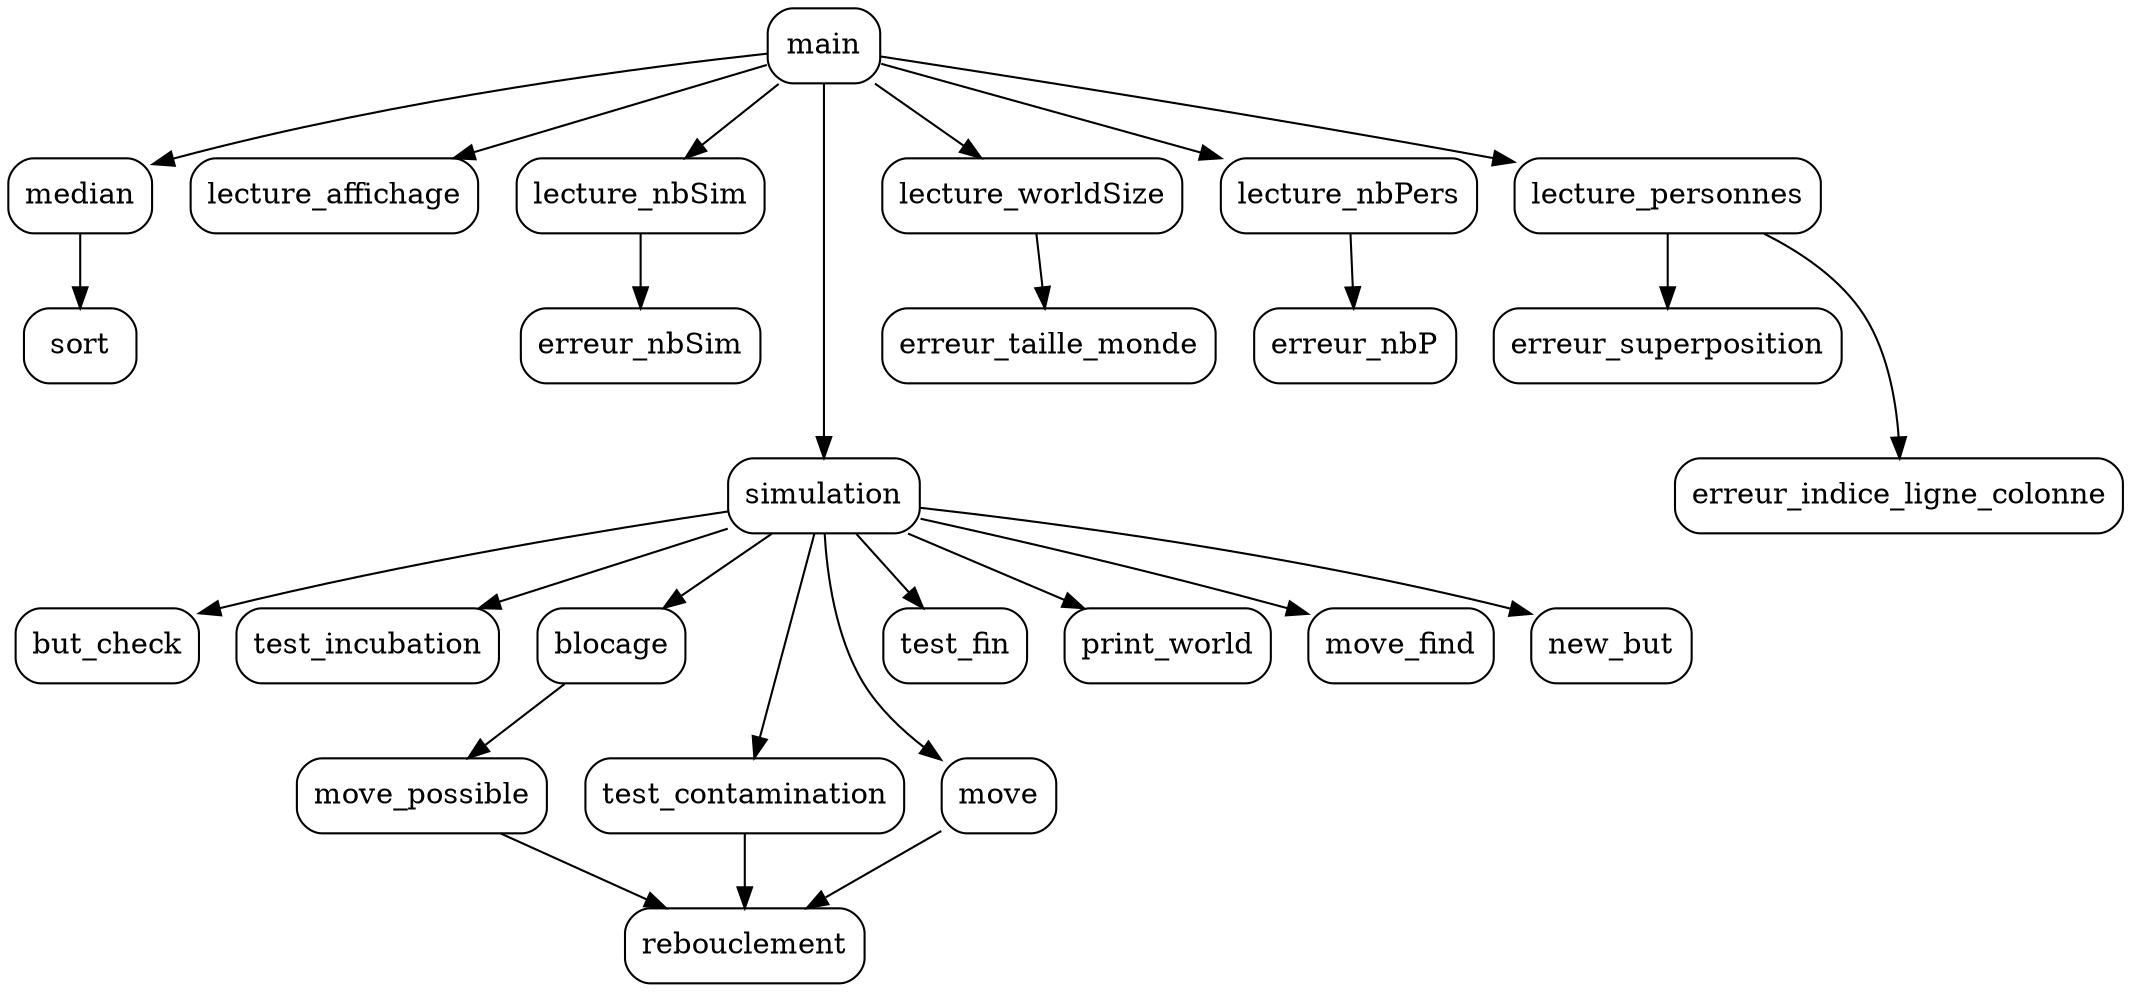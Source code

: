 digraph callgraph {

rankdir="TB";
node [shape=box, style=rounded];
graph [ dpi = 300 ];
"main" -> "median" [style=solid];
"median" -> "sort" [style=solid];

"main" -> "lecture_affichage" [style=solid];

"main" -> "lecture_nbSim" [style=solid];
"lecture_nbSim" -> "erreur_nbSim" [style=solid];
{
	"main" -> "simulation" [minlen=3, style=solid];
	"simulation" -> "but_check" [style=solid];
	"simulation" -> "test_incubation" [style=solid];
	{
		"simulation" -> "blocage" [style=solid];
		"blocage" -> "move_possible" [style=solid];
		"move_possible" -> "rebouclement" [style=solid];
		"simulation" -> "test_contamination" [style=solid];
		"test_contamination" -> "rebouclement" [style=solid];
		"simulation" -> "move" [style=solid];
		"move" -> "rebouclement" [style=solid];
	}
	"simulation" -> "test_fin" [style=solid];
	"simulation" -> "print_world" [style=solid];
	"simulation" -> "move_find" [style=solid];
	"simulation" -> "new_but" [style=solid];
}

"main" -> "lecture_worldSize" [style=solid];
"lecture_worldSize" -> "erreur_taille_monde" [style=solid];

"main" -> "lecture_nbPers" [style=solid];
"lecture_nbPers" -> "erreur_nbP" [style=solid];

"main" -> "lecture_personnes" [style=solid];
"lecture_personnes" -> "erreur_superposition" [style=solid];
"lecture_personnes" -> "erreur_indice_ligne_colonne" [style=solid, minlen=2];
}
